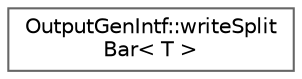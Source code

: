 digraph "Graphical Class Hierarchy"
{
 // INTERACTIVE_SVG=YES
 // LATEX_PDF_SIZE
  bgcolor="transparent";
  edge [fontname=Helvetica,fontsize=10,labelfontname=Helvetica,labelfontsize=10];
  node [fontname=Helvetica,fontsize=10,shape=box,height=0.2,width=0.4];
  rankdir="LR";
  Node0 [label="OutputGenIntf::writeSplit\lBar\< T \>",height=0.2,width=0.4,color="grey40", fillcolor="white", style="filled",URL="$d8/dc0/struct_output_gen_intf_1_1write_split_bar.html",tooltip=" "];
}
